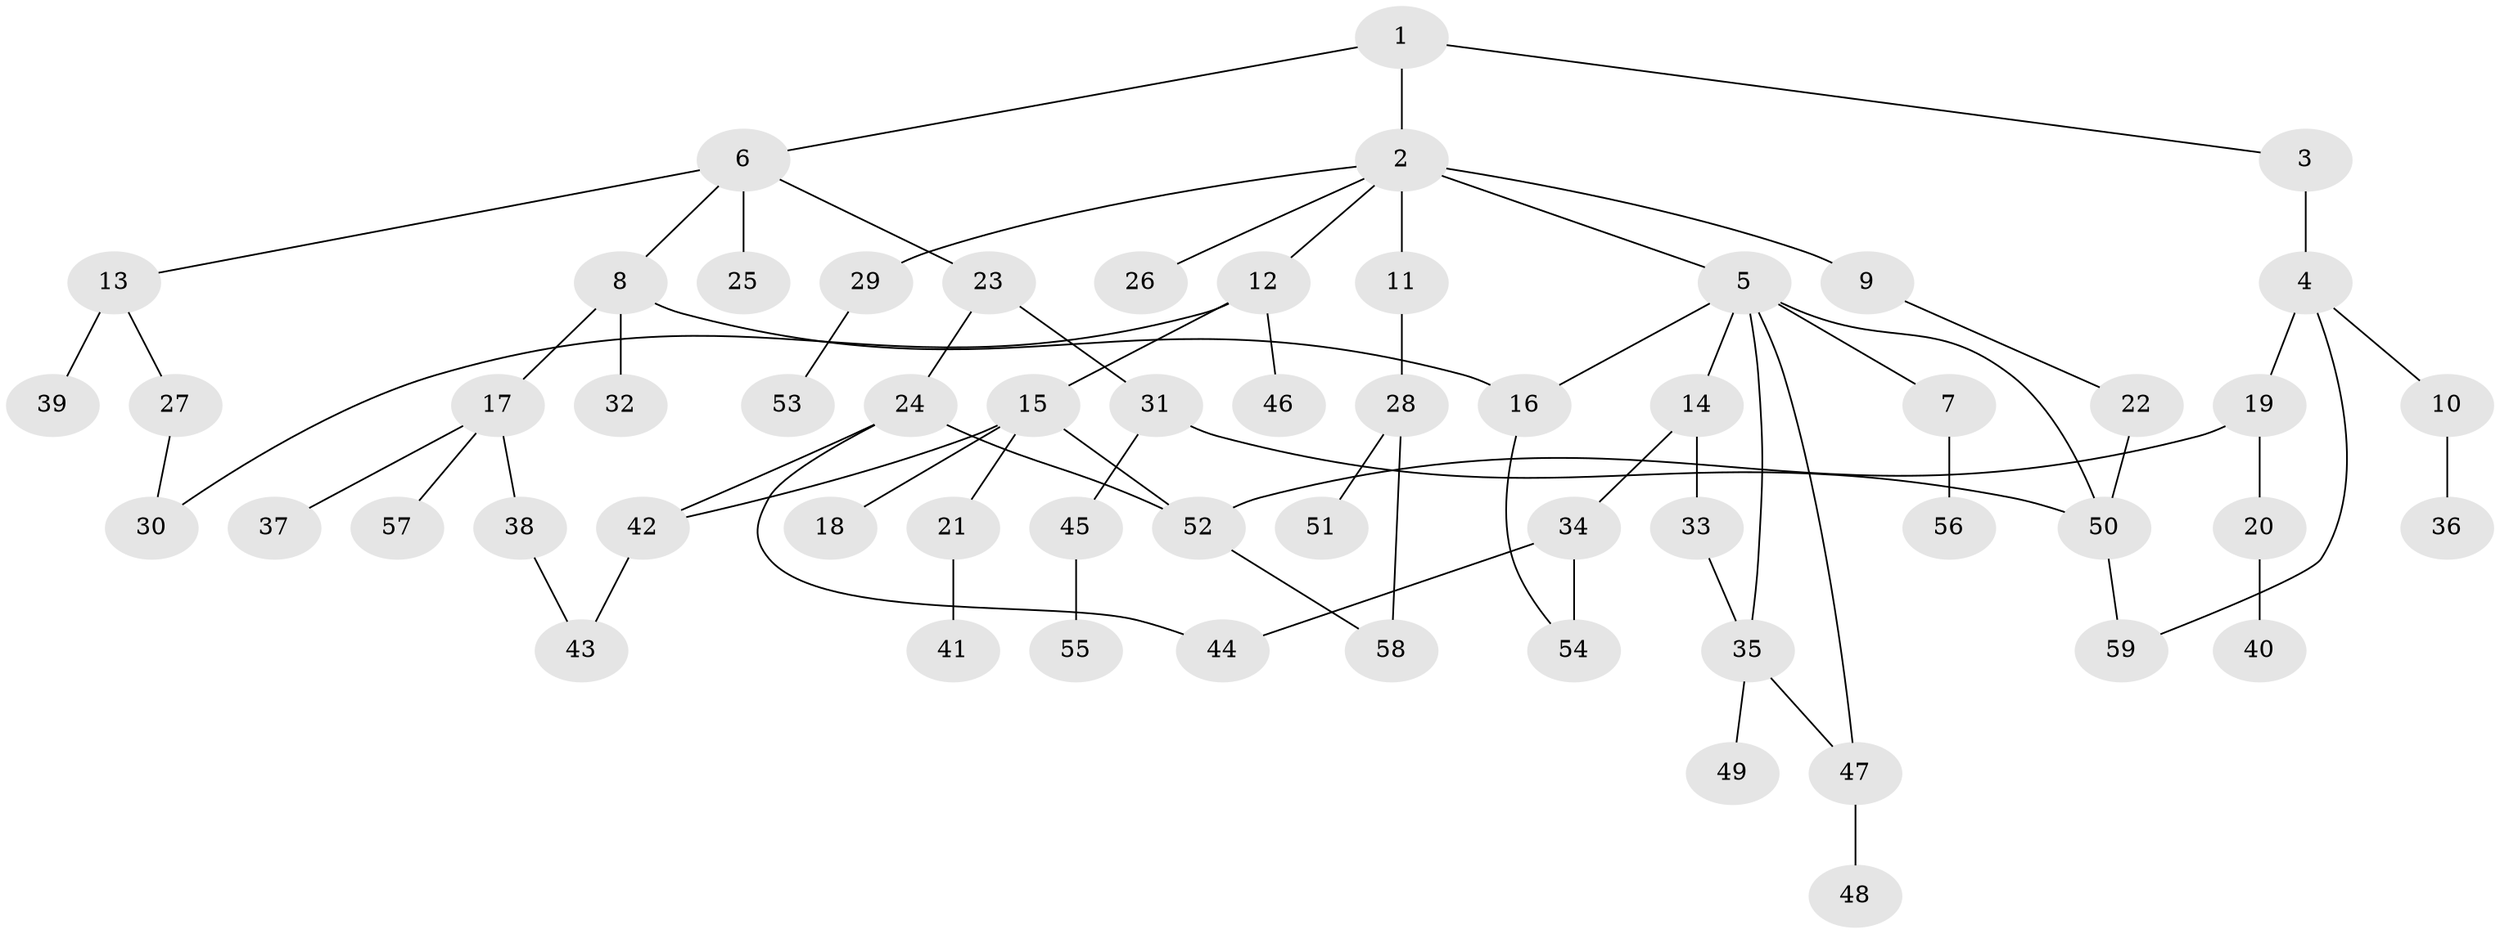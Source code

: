 // original degree distribution, {4: 0.13392857142857142, 7: 0.026785714285714284, 6: 0.008928571428571428, 2: 0.21428571428571427, 5: 0.05357142857142857, 3: 0.09821428571428571, 1: 0.4642857142857143}
// Generated by graph-tools (version 1.1) at 2025/34/03/09/25 02:34:24]
// undirected, 59 vertices, 72 edges
graph export_dot {
graph [start="1"]
  node [color=gray90,style=filled];
  1;
  2;
  3;
  4;
  5;
  6;
  7;
  8;
  9;
  10;
  11;
  12;
  13;
  14;
  15;
  16;
  17;
  18;
  19;
  20;
  21;
  22;
  23;
  24;
  25;
  26;
  27;
  28;
  29;
  30;
  31;
  32;
  33;
  34;
  35;
  36;
  37;
  38;
  39;
  40;
  41;
  42;
  43;
  44;
  45;
  46;
  47;
  48;
  49;
  50;
  51;
  52;
  53;
  54;
  55;
  56;
  57;
  58;
  59;
  1 -- 2 [weight=1.0];
  1 -- 3 [weight=1.0];
  1 -- 6 [weight=1.0];
  2 -- 5 [weight=1.0];
  2 -- 9 [weight=2.0];
  2 -- 11 [weight=1.0];
  2 -- 12 [weight=1.0];
  2 -- 26 [weight=1.0];
  2 -- 29 [weight=1.0];
  3 -- 4 [weight=2.0];
  4 -- 10 [weight=1.0];
  4 -- 19 [weight=1.0];
  4 -- 59 [weight=1.0];
  5 -- 7 [weight=1.0];
  5 -- 14 [weight=1.0];
  5 -- 16 [weight=1.0];
  5 -- 35 [weight=1.0];
  5 -- 47 [weight=1.0];
  5 -- 50 [weight=1.0];
  6 -- 8 [weight=1.0];
  6 -- 13 [weight=1.0];
  6 -- 23 [weight=1.0];
  6 -- 25 [weight=1.0];
  7 -- 56 [weight=1.0];
  8 -- 16 [weight=1.0];
  8 -- 17 [weight=2.0];
  8 -- 32 [weight=3.0];
  9 -- 22 [weight=1.0];
  10 -- 36 [weight=1.0];
  11 -- 28 [weight=1.0];
  12 -- 15 [weight=2.0];
  12 -- 30 [weight=1.0];
  12 -- 46 [weight=1.0];
  13 -- 27 [weight=1.0];
  13 -- 39 [weight=2.0];
  14 -- 33 [weight=1.0];
  14 -- 34 [weight=1.0];
  15 -- 18 [weight=1.0];
  15 -- 21 [weight=1.0];
  15 -- 42 [weight=1.0];
  15 -- 52 [weight=1.0];
  16 -- 54 [weight=1.0];
  17 -- 37 [weight=1.0];
  17 -- 38 [weight=1.0];
  17 -- 57 [weight=1.0];
  19 -- 20 [weight=1.0];
  19 -- 52 [weight=1.0];
  20 -- 40 [weight=1.0];
  21 -- 41 [weight=1.0];
  22 -- 50 [weight=1.0];
  23 -- 24 [weight=1.0];
  23 -- 31 [weight=1.0];
  24 -- 42 [weight=1.0];
  24 -- 44 [weight=1.0];
  24 -- 52 [weight=3.0];
  27 -- 30 [weight=1.0];
  28 -- 51 [weight=1.0];
  28 -- 58 [weight=1.0];
  29 -- 53 [weight=1.0];
  31 -- 45 [weight=1.0];
  31 -- 50 [weight=1.0];
  33 -- 35 [weight=1.0];
  34 -- 44 [weight=1.0];
  34 -- 54 [weight=2.0];
  35 -- 47 [weight=1.0];
  35 -- 49 [weight=1.0];
  38 -- 43 [weight=1.0];
  42 -- 43 [weight=1.0];
  45 -- 55 [weight=1.0];
  47 -- 48 [weight=3.0];
  50 -- 59 [weight=1.0];
  52 -- 58 [weight=1.0];
}
